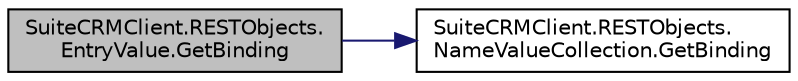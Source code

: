 digraph "SuiteCRMClient.RESTObjects.EntryValue.GetBinding"
{
  edge [fontname="Helvetica",fontsize="10",labelfontname="Helvetica",labelfontsize="10"];
  node [fontname="Helvetica",fontsize="10",shape=record];
  rankdir="LR";
  Node0 [label="SuiteCRMClient.RESTObjects.\lEntryValue.GetBinding",height=0.2,width=0.4,color="black", fillcolor="grey75", style="filled", fontcolor="black"];
  Node0 -> Node1 [color="midnightblue",fontsize="10",style="solid",fontname="Helvetica"];
  Node1 [label="SuiteCRMClient.RESTObjects.\lNameValueCollection.GetBinding",height=0.2,width=0.4,color="black", fillcolor="white", style="filled",URL="$class_suite_c_r_m_client_1_1_r_e_s_t_objects_1_1_name_value_collection.html#a0ee314d69ac1024c027b2ce6c0f4cfba",tooltip="Get the binding for this name within this name-value collection. "];
}
